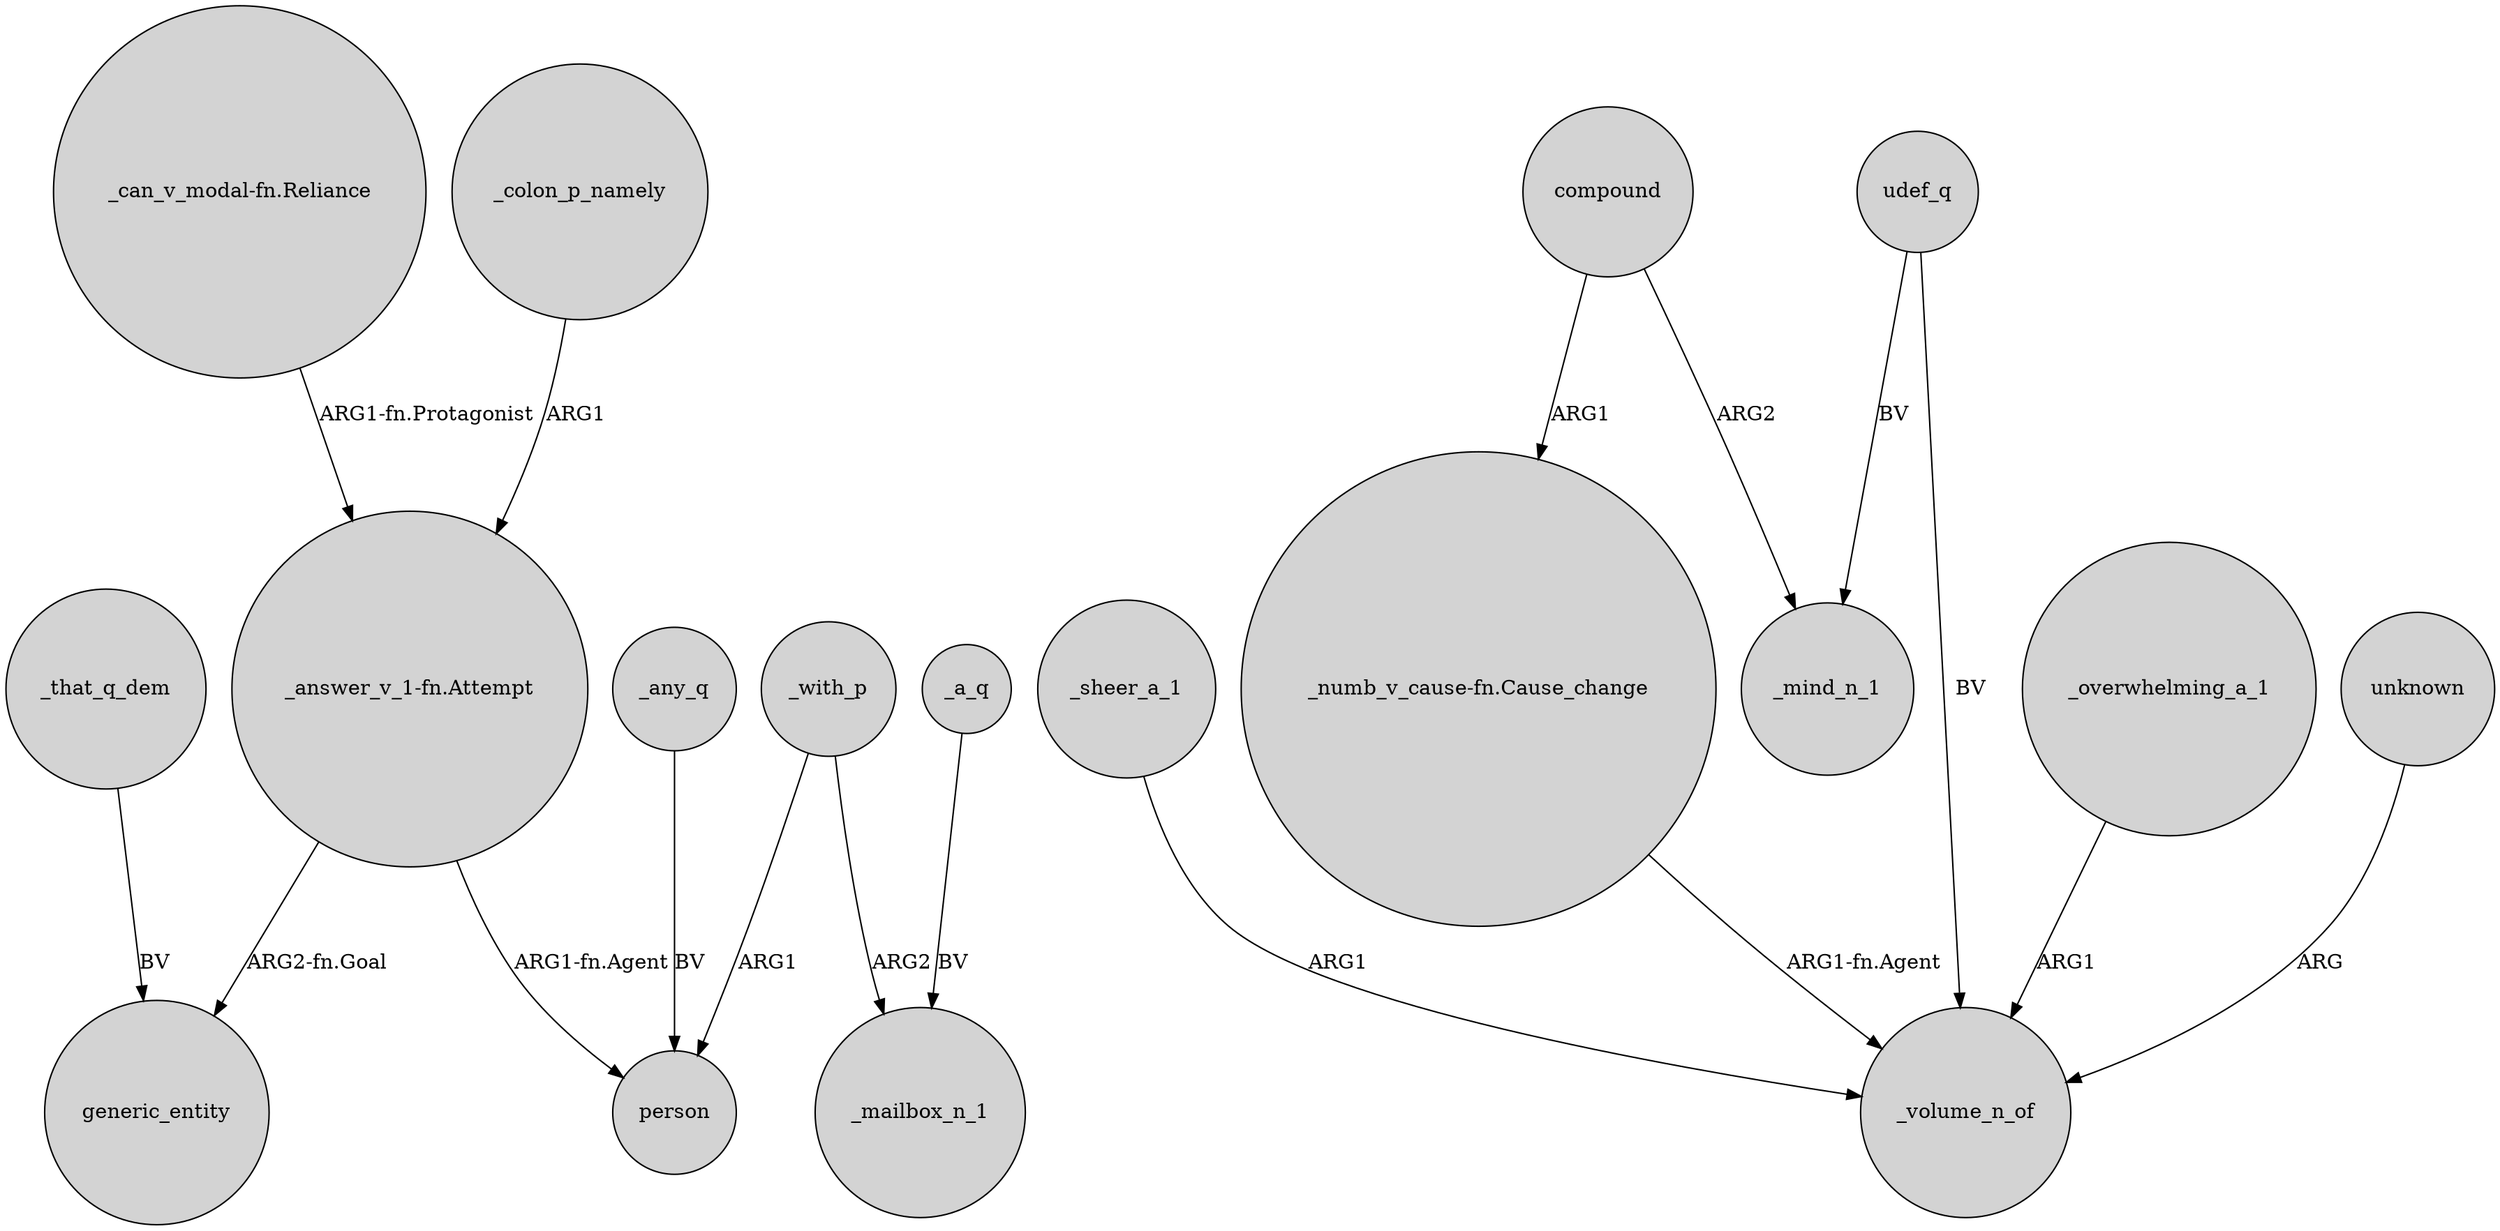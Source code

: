 digraph {
	node [shape=circle style=filled]
	"_can_v_modal-fn.Reliance" -> "_answer_v_1-fn.Attempt" [label="ARG1-fn.Protagonist"]
	_sheer_a_1 -> _volume_n_of [label=ARG1]
	_colon_p_namely -> "_answer_v_1-fn.Attempt" [label=ARG1]
	_a_q -> _mailbox_n_1 [label=BV]
	"_numb_v_cause-fn.Cause_change" -> _volume_n_of [label="ARG1-fn.Agent"]
	_overwhelming_a_1 -> _volume_n_of [label=ARG1]
	_with_p -> person [label=ARG1]
	udef_q -> _mind_n_1 [label=BV]
	_with_p -> _mailbox_n_1 [label=ARG2]
	_that_q_dem -> generic_entity [label=BV]
	"_answer_v_1-fn.Attempt" -> person [label="ARG1-fn.Agent"]
	unknown -> _volume_n_of [label=ARG]
	udef_q -> _volume_n_of [label=BV]
	compound -> _mind_n_1 [label=ARG2]
	"_answer_v_1-fn.Attempt" -> generic_entity [label="ARG2-fn.Goal"]
	_any_q -> person [label=BV]
	compound -> "_numb_v_cause-fn.Cause_change" [label=ARG1]
}
